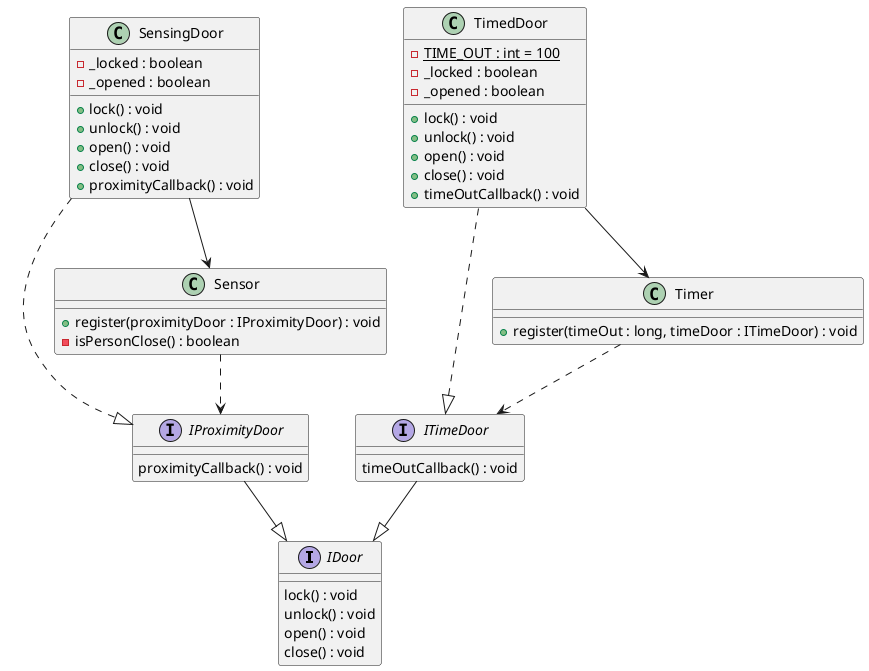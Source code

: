 @startuml
'https://plantuml.com/class-diagram

interface IDoor
interface IProximityDoor
interface ITimeDoor
class Sensor
class Timer
class SensingDoor
class TimedDoor

interface IDoor{
lock() : void
unlock() : void
open() : void
close() : void
}

interface IProximityDoor{
proximityCallback() : void
}

interface ITimeDoor{
timeOutCallback() : void
}

class Sensor{
+ register(proximityDoor : IProximityDoor) : void
- isPersonClose() : boolean
}

class Timer{
+ register(timeOut : long, timeDoor : ITimeDoor) : void
}

class SensingDoor{
- _locked : boolean
- _opened : boolean
+ lock() : void
+ unlock() : void
+ open() : void
+ close() : void
+ proximityCallback() : void
}

class TimedDoor{
- {static} TIME_OUT : int = 100
- _locked : boolean
- _opened : boolean
+ lock() : void
+ unlock() : void
+ open() : void
+ close() : void
+ timeOutCallback() : void
}



SensingDoor ..|> IProximityDoor
TimedDoor ..|> ITimeDoor

Sensor ..> IProximityDoor
Timer ..> ITimeDoor

SensingDoor --> Sensor
TimedDoor --> Timer

IProximityDoor --|> IDoor
ITimeDoor --|> IDoor
@enduml